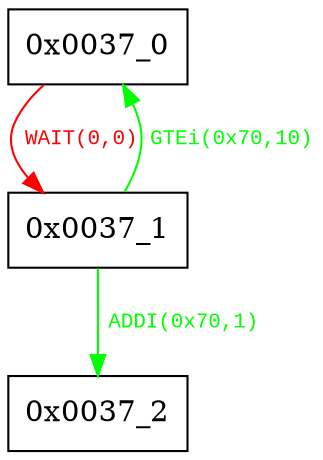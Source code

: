 digraph {
 node [shape=record];
"0x0037_0" -> "0x0037_1"[color=red, fontcolor=red, label=< <font face="Courier New" point-size="10">
WAIT(0,0)<br/>
</font>>];
"0x0037_1" -> "0x0037_2"[color=green, fontcolor=green, label=< <font face="Courier New" point-size="10">
ADDI(0x70,1)<br/>
</font>>];
"0x0037_1" -> "0x0037_0"[color=green, fontcolor=green, label=< <font face="Courier New" point-size="10">
GTEi(0x70,10)<br/>
</font>>];
}
